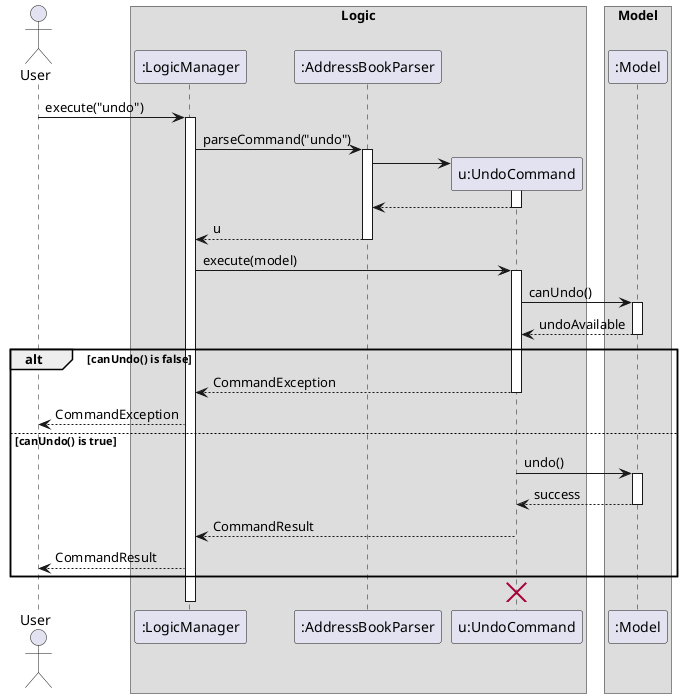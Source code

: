 @startuml
skinparam ArrowFontStyle plain

actor User

box Logic
participant ":LogicManager" as LogicManager
participant ":AddressBookParser" as AddressBookParser
participant "u:UndoCommand" as UndoCommand
end box

box Model
participant ":Model" as Model
end box

User -> LogicManager : execute("undo")
activate LogicManager

LogicManager -> AddressBookParser : parseCommand("undo")
activate AddressBookParser

create UndoCommand
AddressBookParser -> UndoCommand
activate UndoCommand
UndoCommand --> AddressBookParser
deactivate UndoCommand

AddressBookParser --> LogicManager : u
deactivate AddressBookParser

LogicManager -> UndoCommand : execute(model)
activate UndoCommand

UndoCommand -> Model : canUndo()
activate Model
Model --> UndoCommand : undoAvailable
deactivate Model

alt canUndo() is false
  UndoCommand --> LogicManager : CommandException
  deactivate UndoCommand
  LogicManager --> User : CommandException
else canUndo() is true
  UndoCommand -> Model : undo()
  activate Model
  Model --> UndoCommand : success
  deactivate Model
  UndoCommand --> LogicManager : CommandResult
  deactivate UndoCommand
  LogicManager --> User : CommandResult
end

destroy UndoCommand
deactivate LogicManager
@enduml
